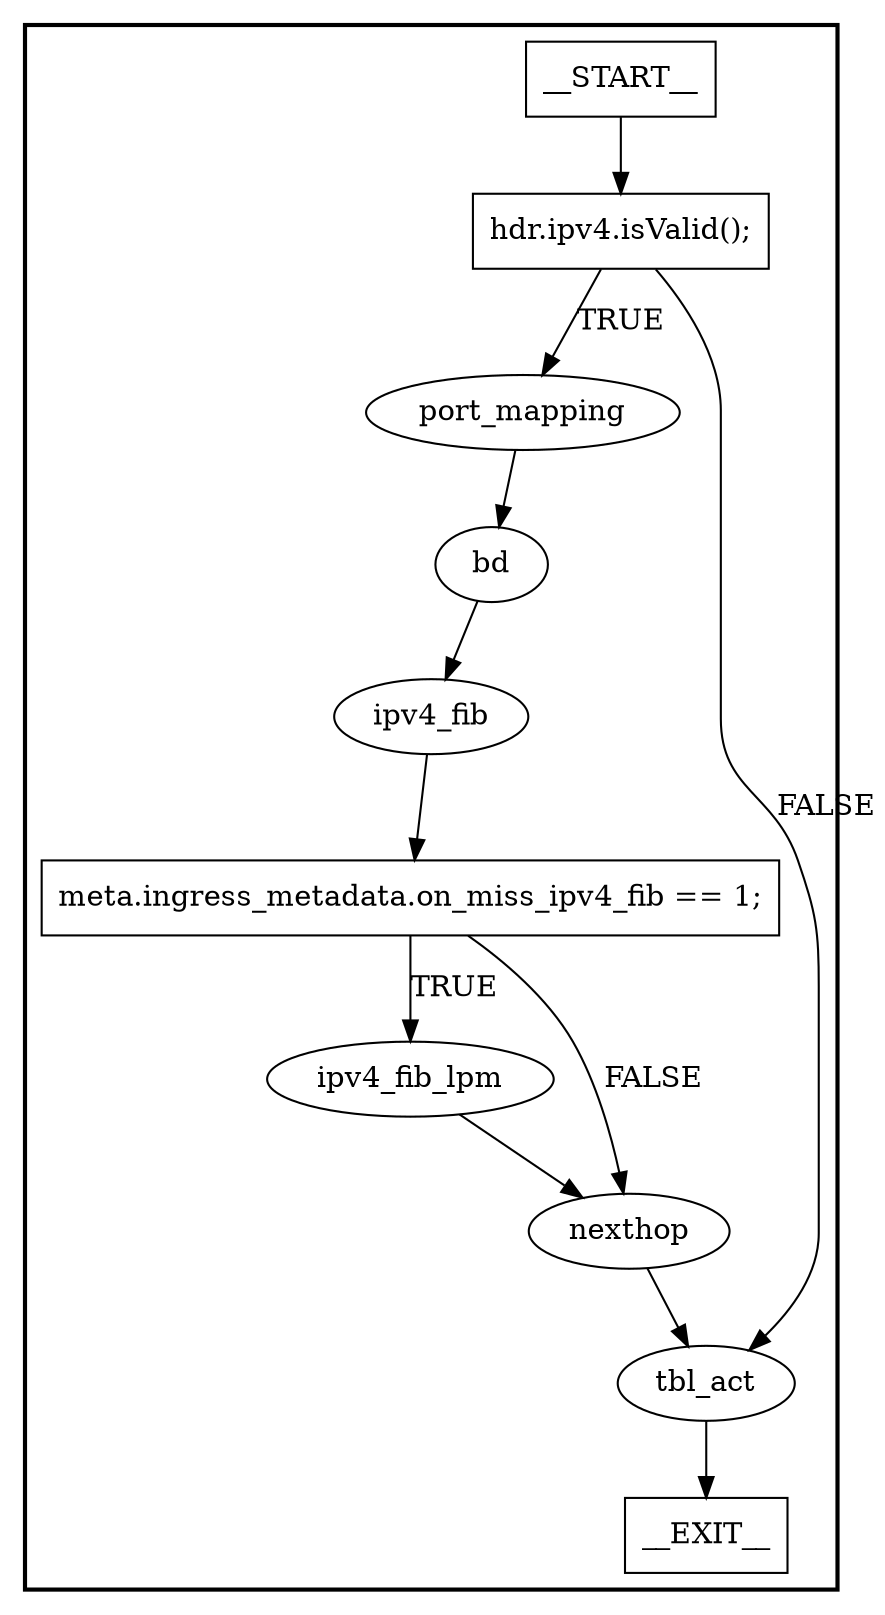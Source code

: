 digraph ingress {
subgraph cluster {
graph [
label="", labeljust=r, style=bold];
0[label=__START__, margin="", shape=rectangle, style=solid];
1[label=__EXIT__, margin="", shape=rectangle, style=solid];
2[label="hdr.ipv4.isValid();", margin="", shape=rectangle, style=solid];
3[label=port_mapping, margin="", shape=ellipse, style=solid];
4[label=bd, margin="", shape=ellipse, style=solid];
5[label=ipv4_fib, margin="", shape=ellipse, style=solid];
6[label="meta.ingress_metadata.on_miss_ipv4_fib == 1;", margin="", shape=rectangle, style=solid];
7[label=ipv4_fib_lpm, margin="", shape=ellipse, style=solid];
8[label=nexthop, margin="", shape=ellipse, style=solid];
9[label=tbl_act, margin="", shape=ellipse, style=solid];
0 -> 2[label=""];
2 -> 3[label=TRUE];
2 -> 9[label=FALSE];
3 -> 4[label=""];
4 -> 5[label=""];
5 -> 6[label=""];
6 -> 7[label=TRUE];
6 -> 8[label=FALSE];
7 -> 8[label=""];
8 -> 9[label=""];
9 -> 1[label=""];
}
}
